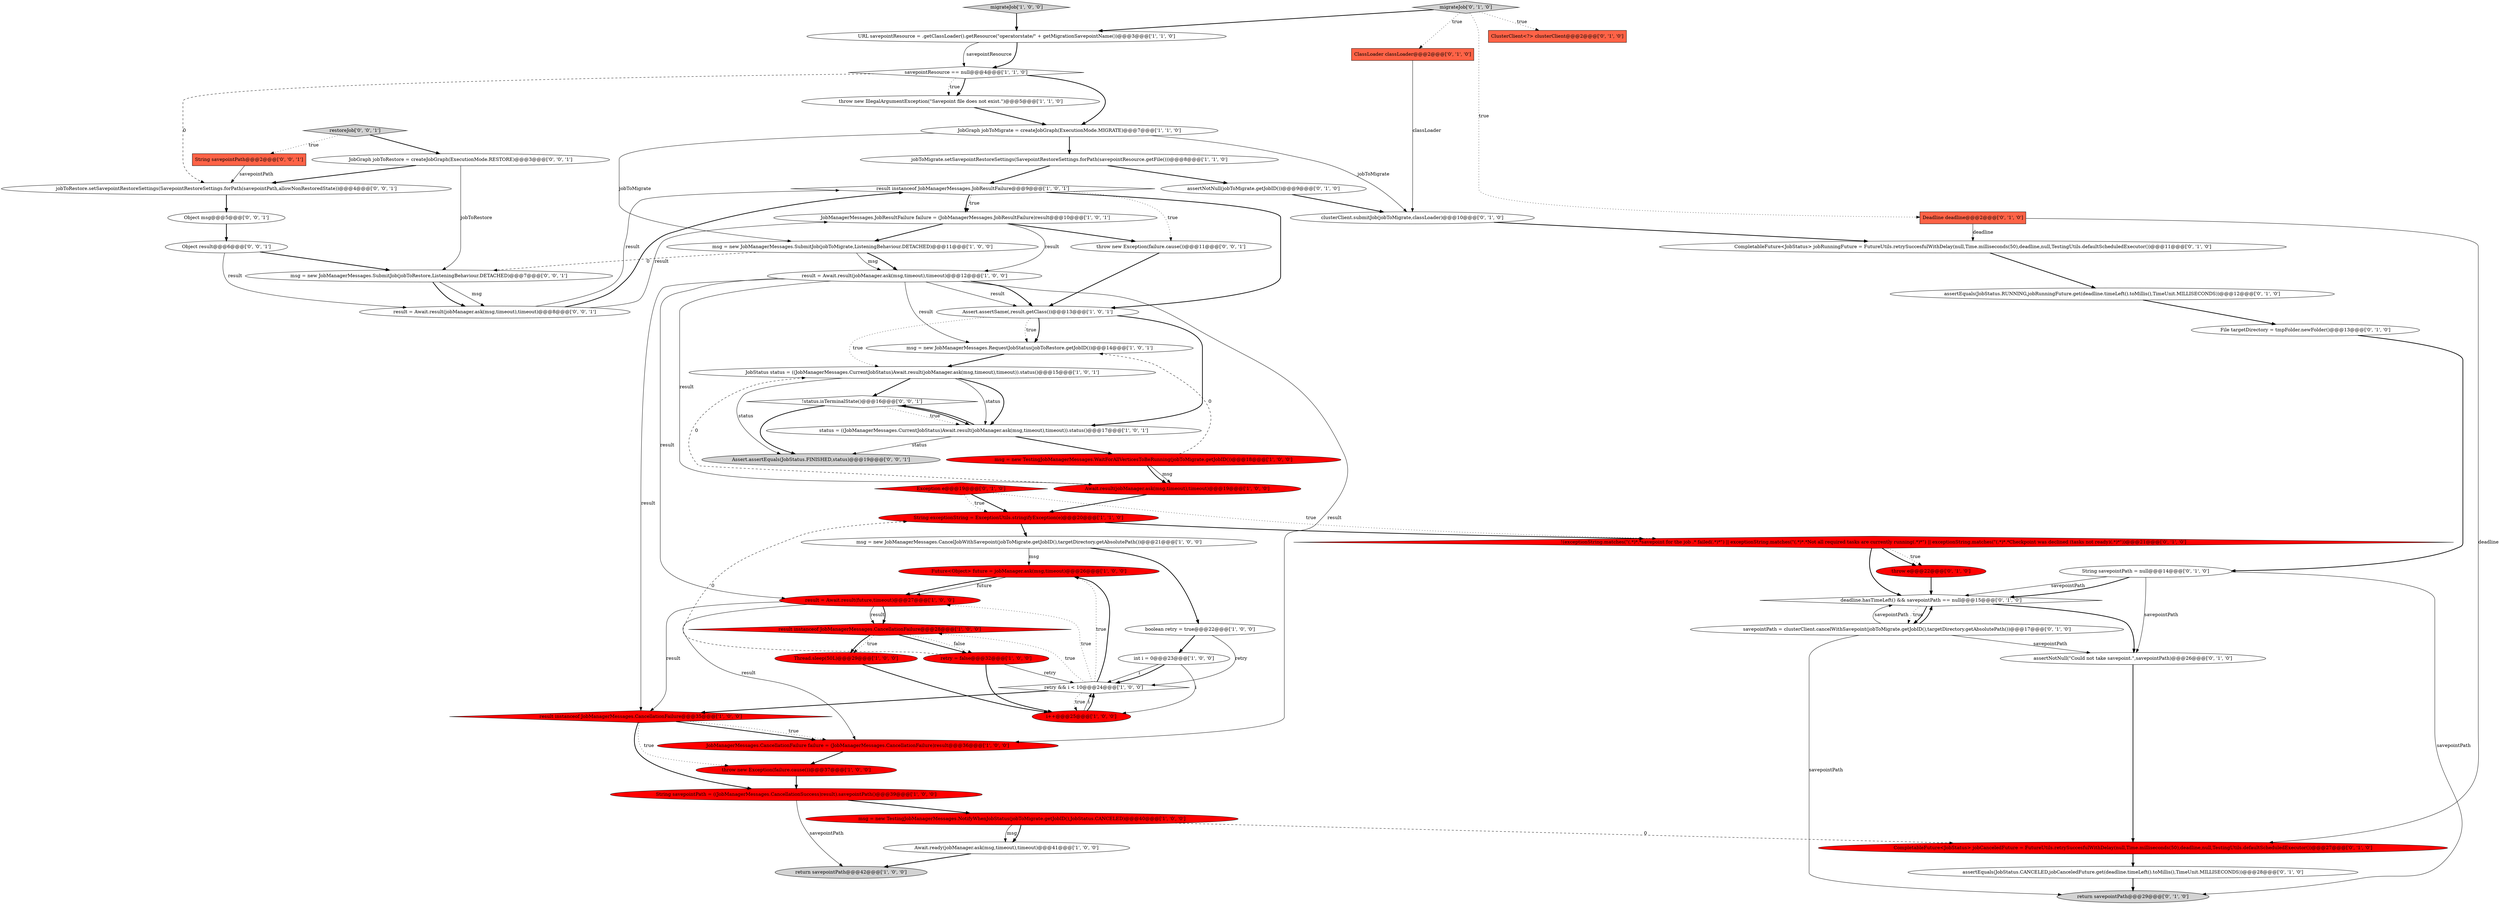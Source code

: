 digraph {
10 [style = filled, label = "msg = new JobManagerMessages.RequestJobStatus(jobToRestore.getJobID())@@@14@@@['1', '0', '1']", fillcolor = white, shape = ellipse image = "AAA0AAABBB1BBB"];
29 [style = filled, label = "Future<Object> future = jobManager.ask(msg,timeout)@@@26@@@['1', '0', '0']", fillcolor = red, shape = ellipse image = "AAA1AAABBB1BBB"];
41 [style = filled, label = "assertNotNull(jobToMigrate.getJobID())@@@9@@@['0', '1', '0']", fillcolor = white, shape = ellipse image = "AAA0AAABBB2BBB"];
39 [style = filled, label = "String savepointPath = null@@@14@@@['0', '1', '0']", fillcolor = white, shape = ellipse image = "AAA0AAABBB2BBB"];
32 [style = filled, label = "msg = new JobManagerMessages.CancelJobWithSavepoint(jobToMigrate.getJobID(),targetDirectory.getAbsolutePath())@@@21@@@['1', '0', '0']", fillcolor = white, shape = ellipse image = "AAA0AAABBB1BBB"];
30 [style = filled, label = "result instanceof JobManagerMessages.CancellationFailure@@@28@@@['1', '0', '0']", fillcolor = red, shape = diamond image = "AAA1AAABBB1BBB"];
6 [style = filled, label = "msg = new JobManagerMessages.SubmitJob(jobToMigrate,ListeningBehaviour.DETACHED)@@@11@@@['1', '0', '0']", fillcolor = white, shape = ellipse image = "AAA0AAABBB1BBB"];
48 [style = filled, label = "File targetDirectory = tmpFolder.newFolder()@@@13@@@['0', '1', '0']", fillcolor = white, shape = ellipse image = "AAA0AAABBB2BBB"];
28 [style = filled, label = "Await.result(jobManager.ask(msg,timeout),timeout)@@@19@@@['1', '0', '0']", fillcolor = red, shape = ellipse image = "AAA1AAABBB1BBB"];
22 [style = filled, label = "msg = new TestingJobManagerMessages.WaitForAllVerticesToBeRunning(jobToMigrate.getJobID())@@@18@@@['1', '0', '0']", fillcolor = red, shape = ellipse image = "AAA1AAABBB1BBB"];
40 [style = filled, label = "savepointPath = clusterClient.cancelWithSavepoint(jobToMigrate.getJobID(),targetDirectory.getAbsolutePath())@@@17@@@['0', '1', '0']", fillcolor = white, shape = ellipse image = "AAA0AAABBB2BBB"];
19 [style = filled, label = "result = Await.result(future,timeout)@@@27@@@['1', '0', '0']", fillcolor = red, shape = ellipse image = "AAA1AAABBB1BBB"];
15 [style = filled, label = "msg = new TestingJobManagerMessages.NotifyWhenJobStatus(jobToMigrate.getJobID(),JobStatus.CANCELED)@@@40@@@['1', '0', '0']", fillcolor = red, shape = ellipse image = "AAA1AAABBB1BBB"];
45 [style = filled, label = "ClusterClient<?> clusterClient@@@2@@@['0', '1', '0']", fillcolor = tomato, shape = box image = "AAA0AAABBB2BBB"];
47 [style = filled, label = "clusterClient.submitJob(jobToMigrate,classLoader)@@@10@@@['0', '1', '0']", fillcolor = white, shape = ellipse image = "AAA0AAABBB2BBB"];
51 [style = filled, label = "ClassLoader classLoader@@@2@@@['0', '1', '0']", fillcolor = tomato, shape = box image = "AAA1AAABBB2BBB"];
8 [style = filled, label = "String exceptionString = ExceptionUtils.stringifyException(e)@@@20@@@['1', '1', '0']", fillcolor = red, shape = ellipse image = "AAA1AAABBB1BBB"];
5 [style = filled, label = "retry = false@@@32@@@['1', '0', '0']", fillcolor = red, shape = ellipse image = "AAA1AAABBB1BBB"];
14 [style = filled, label = "String savepointPath = ((JobManagerMessages.CancellationSuccess)result).savepointPath()@@@39@@@['1', '0', '0']", fillcolor = red, shape = ellipse image = "AAA1AAABBB1BBB"];
13 [style = filled, label = "savepointResource == null@@@4@@@['1', '1', '0']", fillcolor = white, shape = diamond image = "AAA0AAABBB1BBB"];
34 [style = filled, label = "!(exceptionString.matches(\"(.*)*.*savepoint for the job .* failed(.*)*\") || exceptionString.matches(\"(.*)*.*Not all required tasks are currently running(.*)*\") || exceptionString.matches(\"(.*)*.*Checkpoint was declined \(tasks not ready\)(.*)*\"))@@@21@@@['0', '1', '0']", fillcolor = red, shape = diamond image = "AAA1AAABBB2BBB"];
33 [style = filled, label = "i++@@@25@@@['1', '0', '0']", fillcolor = red, shape = ellipse image = "AAA1AAABBB1BBB"];
36 [style = filled, label = "deadline.hasTimeLeft() && savepointPath == null@@@15@@@['0', '1', '0']", fillcolor = white, shape = diamond image = "AAA0AAABBB2BBB"];
12 [style = filled, label = "throw new IllegalArgumentException(\"Savepoint file does not exist.\")@@@5@@@['1', '1', '0']", fillcolor = white, shape = ellipse image = "AAA0AAABBB1BBB"];
58 [style = filled, label = "msg = new JobManagerMessages.SubmitJob(jobToRestore,ListeningBehaviour.DETACHED)@@@7@@@['0', '0', '1']", fillcolor = white, shape = ellipse image = "AAA0AAABBB3BBB"];
44 [style = filled, label = "CompletableFuture<JobStatus> jobRunningFuture = FutureUtils.retrySuccesfulWithDelay(null,Time.milliseconds(50),deadline,null,TestingUtils.defaultScheduledExecutor())@@@11@@@['0', '1', '0']", fillcolor = white, shape = ellipse image = "AAA0AAABBB2BBB"];
49 [style = filled, label = "assertEquals(JobStatus.RUNNING,jobRunningFuture.get(deadline.timeLeft().toMillis(),TimeUnit.MILLISECONDS))@@@12@@@['0', '1', '0']", fillcolor = white, shape = ellipse image = "AAA0AAABBB2BBB"];
16 [style = filled, label = "URL savepointResource = .getClassLoader().getResource(\"operatorstate/\" + getMigrationSavepointName())@@@3@@@['1', '1', '0']", fillcolor = white, shape = ellipse image = "AAA0AAABBB1BBB"];
0 [style = filled, label = "throw new Exception(failure.cause())@@@37@@@['1', '0', '0']", fillcolor = red, shape = ellipse image = "AAA1AAABBB1BBB"];
37 [style = filled, label = "migrateJob['0', '1', '0']", fillcolor = lightgray, shape = diamond image = "AAA0AAABBB2BBB"];
53 [style = filled, label = "throw new Exception(failure.cause())@@@11@@@['0', '0', '1']", fillcolor = white, shape = ellipse image = "AAA0AAABBB3BBB"];
60 [style = filled, label = "JobGraph jobToRestore = createJobGraph(ExecutionMode.RESTORE)@@@3@@@['0', '0', '1']", fillcolor = white, shape = ellipse image = "AAA0AAABBB3BBB"];
61 [style = filled, label = "Assert.assertEquals(JobStatus.FINISHED,status)@@@19@@@['0', '0', '1']", fillcolor = lightgray, shape = ellipse image = "AAA0AAABBB3BBB"];
63 [style = filled, label = "!status.isTerminalState()@@@16@@@['0', '0', '1']", fillcolor = white, shape = diamond image = "AAA0AAABBB3BBB"];
56 [style = filled, label = "restoreJob['0', '0', '1']", fillcolor = lightgray, shape = diamond image = "AAA0AAABBB3BBB"];
2 [style = filled, label = "jobToMigrate.setSavepointRestoreSettings(SavepointRestoreSettings.forPath(savepointResource.getFile()))@@@8@@@['1', '1', '0']", fillcolor = white, shape = ellipse image = "AAA0AAABBB1BBB"];
35 [style = filled, label = "throw e@@@22@@@['0', '1', '0']", fillcolor = red, shape = ellipse image = "AAA1AAABBB2BBB"];
46 [style = filled, label = "assertEquals(JobStatus.CANCELED,jobCanceledFuture.get(deadline.timeLeft().toMillis(),TimeUnit.MILLISECONDS))@@@28@@@['0', '1', '0']", fillcolor = white, shape = ellipse image = "AAA0AAABBB2BBB"];
54 [style = filled, label = "jobToRestore.setSavepointRestoreSettings(SavepointRestoreSettings.forPath(savepointPath,allowNonRestoredState))@@@4@@@['0', '0', '1']", fillcolor = white, shape = ellipse image = "AAA0AAABBB3BBB"];
26 [style = filled, label = "Thread.sleep(50L)@@@29@@@['1', '0', '0']", fillcolor = red, shape = ellipse image = "AAA1AAABBB1BBB"];
43 [style = filled, label = "assertNotNull(\"Could not take savepoint.\",savepointPath)@@@26@@@['0', '1', '0']", fillcolor = white, shape = ellipse image = "AAA0AAABBB2BBB"];
11 [style = filled, label = "boolean retry = true@@@22@@@['1', '0', '0']", fillcolor = white, shape = ellipse image = "AAA0AAABBB1BBB"];
17 [style = filled, label = "Assert.assertSame(,result.getClass())@@@13@@@['1', '0', '1']", fillcolor = white, shape = ellipse image = "AAA0AAABBB1BBB"];
27 [style = filled, label = "JobManagerMessages.JobResultFailure failure = (JobManagerMessages.JobResultFailure)result@@@10@@@['1', '0', '1']", fillcolor = white, shape = ellipse image = "AAA0AAABBB1BBB"];
31 [style = filled, label = "migrateJob['1', '0', '0']", fillcolor = lightgray, shape = diamond image = "AAA0AAABBB1BBB"];
38 [style = filled, label = "return savepointPath@@@29@@@['0', '1', '0']", fillcolor = lightgray, shape = ellipse image = "AAA0AAABBB2BBB"];
50 [style = filled, label = "Deadline deadline@@@2@@@['0', '1', '0']", fillcolor = tomato, shape = box image = "AAA0AAABBB2BBB"];
9 [style = filled, label = "JobManagerMessages.CancellationFailure failure = (JobManagerMessages.CancellationFailure)result@@@36@@@['1', '0', '0']", fillcolor = red, shape = ellipse image = "AAA1AAABBB1BBB"];
1 [style = filled, label = "result instanceof JobManagerMessages.CancellationFailure@@@35@@@['1', '0', '0']", fillcolor = red, shape = diamond image = "AAA1AAABBB1BBB"];
24 [style = filled, label = "Await.ready(jobManager.ask(msg,timeout),timeout)@@@41@@@['1', '0', '0']", fillcolor = white, shape = ellipse image = "AAA0AAABBB1BBB"];
3 [style = filled, label = "status = ((JobManagerMessages.CurrentJobStatus)Await.result(jobManager.ask(msg,timeout),timeout)).status()@@@17@@@['1', '0', '1']", fillcolor = white, shape = ellipse image = "AAA0AAABBB1BBB"];
23 [style = filled, label = "JobGraph jobToMigrate = createJobGraph(ExecutionMode.MIGRATE)@@@7@@@['1', '1', '0']", fillcolor = white, shape = ellipse image = "AAA0AAABBB1BBB"];
55 [style = filled, label = "result = Await.result(jobManager.ask(msg,timeout),timeout)@@@8@@@['0', '0', '1']", fillcolor = white, shape = ellipse image = "AAA0AAABBB3BBB"];
57 [style = filled, label = "Object msg@@@5@@@['0', '0', '1']", fillcolor = white, shape = ellipse image = "AAA0AAABBB3BBB"];
18 [style = filled, label = "retry && i < 10@@@24@@@['1', '0', '0']", fillcolor = white, shape = diamond image = "AAA0AAABBB1BBB"];
52 [style = filled, label = "Exception e@@@19@@@['0', '1', '0']", fillcolor = red, shape = diamond image = "AAA1AAABBB2BBB"];
42 [style = filled, label = "CompletableFuture<JobStatus> jobCanceledFuture = FutureUtils.retrySuccesfulWithDelay(null,Time.milliseconds(50),deadline,null,TestingUtils.defaultScheduledExecutor())@@@27@@@['0', '1', '0']", fillcolor = red, shape = ellipse image = "AAA1AAABBB2BBB"];
59 [style = filled, label = "Object result@@@6@@@['0', '0', '1']", fillcolor = white, shape = ellipse image = "AAA0AAABBB3BBB"];
21 [style = filled, label = "JobStatus status = ((JobManagerMessages.CurrentJobStatus)Await.result(jobManager.ask(msg,timeout),timeout)).status()@@@15@@@['1', '0', '1']", fillcolor = white, shape = ellipse image = "AAA0AAABBB1BBB"];
25 [style = filled, label = "return savepointPath@@@42@@@['1', '0', '0']", fillcolor = lightgray, shape = ellipse image = "AAA0AAABBB1BBB"];
20 [style = filled, label = "result instanceof JobManagerMessages.JobResultFailure@@@9@@@['1', '0', '1']", fillcolor = white, shape = diamond image = "AAA0AAABBB1BBB"];
4 [style = filled, label = "result = Await.result(jobManager.ask(msg,timeout),timeout)@@@12@@@['1', '0', '0']", fillcolor = white, shape = ellipse image = "AAA0AAABBB1BBB"];
7 [style = filled, label = "int i = 0@@@23@@@['1', '0', '0']", fillcolor = white, shape = ellipse image = "AAA0AAABBB1BBB"];
62 [style = filled, label = "String savepointPath@@@2@@@['0', '0', '1']", fillcolor = tomato, shape = box image = "AAA0AAABBB3BBB"];
63->3 [style = dotted, label="true"];
18->30 [style = dotted, label="true"];
52->8 [style = bold, label=""];
54->57 [style = bold, label=""];
43->42 [style = bold, label=""];
49->48 [style = bold, label=""];
20->27 [style = dotted, label="true"];
33->18 [style = solid, label="i"];
4->28 [style = solid, label="result"];
59->58 [style = bold, label=""];
57->59 [style = bold, label=""];
4->17 [style = solid, label="result"];
22->28 [style = solid, label="msg"];
48->39 [style = bold, label=""];
20->27 [style = bold, label=""];
0->14 [style = bold, label=""];
14->25 [style = solid, label="savepointPath"];
37->50 [style = dotted, label="true"];
33->18 [style = bold, label=""];
52->8 [style = dotted, label="true"];
21->3 [style = solid, label="status"];
5->8 [style = dashed, label="0"];
1->0 [style = dotted, label="true"];
16->13 [style = solid, label="savepointResource"];
32->11 [style = bold, label=""];
21->3 [style = bold, label=""];
8->34 [style = bold, label=""];
46->38 [style = bold, label=""];
2->20 [style = bold, label=""];
42->46 [style = bold, label=""];
5->33 [style = bold, label=""];
56->62 [style = dotted, label="true"];
27->53 [style = bold, label=""];
7->33 [style = solid, label="i"];
30->26 [style = bold, label=""];
22->10 [style = dashed, label="0"];
7->18 [style = solid, label="i"];
10->21 [style = bold, label=""];
44->49 [style = bold, label=""];
3->63 [style = bold, label=""];
36->40 [style = dotted, label="true"];
37->45 [style = dotted, label="true"];
19->1 [style = solid, label="result"];
23->6 [style = solid, label="jobToMigrate"];
6->4 [style = bold, label=""];
32->29 [style = solid, label="msg"];
13->12 [style = bold, label=""];
18->1 [style = bold, label=""];
34->36 [style = bold, label=""];
11->18 [style = solid, label="retry"];
47->44 [style = bold, label=""];
14->15 [style = bold, label=""];
34->35 [style = bold, label=""];
17->21 [style = dotted, label="true"];
55->27 [style = solid, label="result"];
37->16 [style = bold, label=""];
40->36 [style = solid, label="savepointPath"];
18->29 [style = dotted, label="true"];
36->43 [style = bold, label=""];
17->10 [style = bold, label=""];
2->41 [style = bold, label=""];
60->54 [style = bold, label=""];
19->30 [style = solid, label="result"];
16->13 [style = bold, label=""];
36->40 [style = bold, label=""];
6->58 [style = dashed, label="0"];
4->17 [style = bold, label=""];
55->20 [style = solid, label="result"];
59->55 [style = solid, label="result"];
56->60 [style = bold, label=""];
18->33 [style = dotted, label="true"];
18->19 [style = dotted, label="true"];
37->51 [style = dotted, label="true"];
22->28 [style = bold, label=""];
4->10 [style = solid, label="result"];
1->9 [style = bold, label=""];
28->21 [style = dashed, label="0"];
4->1 [style = solid, label="result"];
4->9 [style = solid, label="result"];
20->53 [style = dotted, label="true"];
62->54 [style = solid, label="savepointPath"];
29->19 [style = bold, label=""];
50->42 [style = solid, label="deadline"];
30->5 [style = bold, label=""];
15->24 [style = solid, label="msg"];
40->36 [style = bold, label=""];
34->35 [style = dotted, label="true"];
24->25 [style = bold, label=""];
30->5 [style = dotted, label="false"];
1->9 [style = dotted, label="true"];
28->8 [style = bold, label=""];
17->3 [style = bold, label=""];
7->18 [style = bold, label=""];
23->47 [style = solid, label="jobToMigrate"];
23->2 [style = bold, label=""];
41->47 [style = bold, label=""];
63->61 [style = bold, label=""];
63->3 [style = bold, label=""];
3->61 [style = solid, label="status"];
13->54 [style = dashed, label="0"];
29->19 [style = solid, label="future"];
20->17 [style = bold, label=""];
51->47 [style = solid, label="classLoader"];
9->0 [style = bold, label=""];
8->32 [style = bold, label=""];
55->20 [style = bold, label=""];
13->12 [style = dotted, label="true"];
31->16 [style = bold, label=""];
52->34 [style = dotted, label="true"];
58->55 [style = solid, label="msg"];
60->58 [style = solid, label="jobToRestore"];
4->19 [style = solid, label="result"];
30->26 [style = dotted, label="true"];
58->55 [style = bold, label=""];
3->22 [style = bold, label=""];
27->6 [style = bold, label=""];
39->36 [style = solid, label="savepointPath"];
40->43 [style = solid, label="savepointPath"];
15->42 [style = dashed, label="0"];
17->10 [style = dotted, label="true"];
40->38 [style = solid, label="savepointPath"];
18->29 [style = bold, label=""];
5->18 [style = solid, label="retry"];
39->43 [style = solid, label="savepointPath"];
21->63 [style = bold, label=""];
15->24 [style = bold, label=""];
19->9 [style = solid, label="result"];
27->4 [style = solid, label="result"];
53->17 [style = bold, label=""];
13->23 [style = bold, label=""];
6->4 [style = solid, label="msg"];
12->23 [style = bold, label=""];
1->14 [style = bold, label=""];
35->36 [style = bold, label=""];
50->44 [style = solid, label="deadline"];
21->61 [style = solid, label="status"];
39->38 [style = solid, label="savepointPath"];
26->33 [style = bold, label=""];
39->36 [style = bold, label=""];
11->7 [style = bold, label=""];
19->30 [style = bold, label=""];
}
